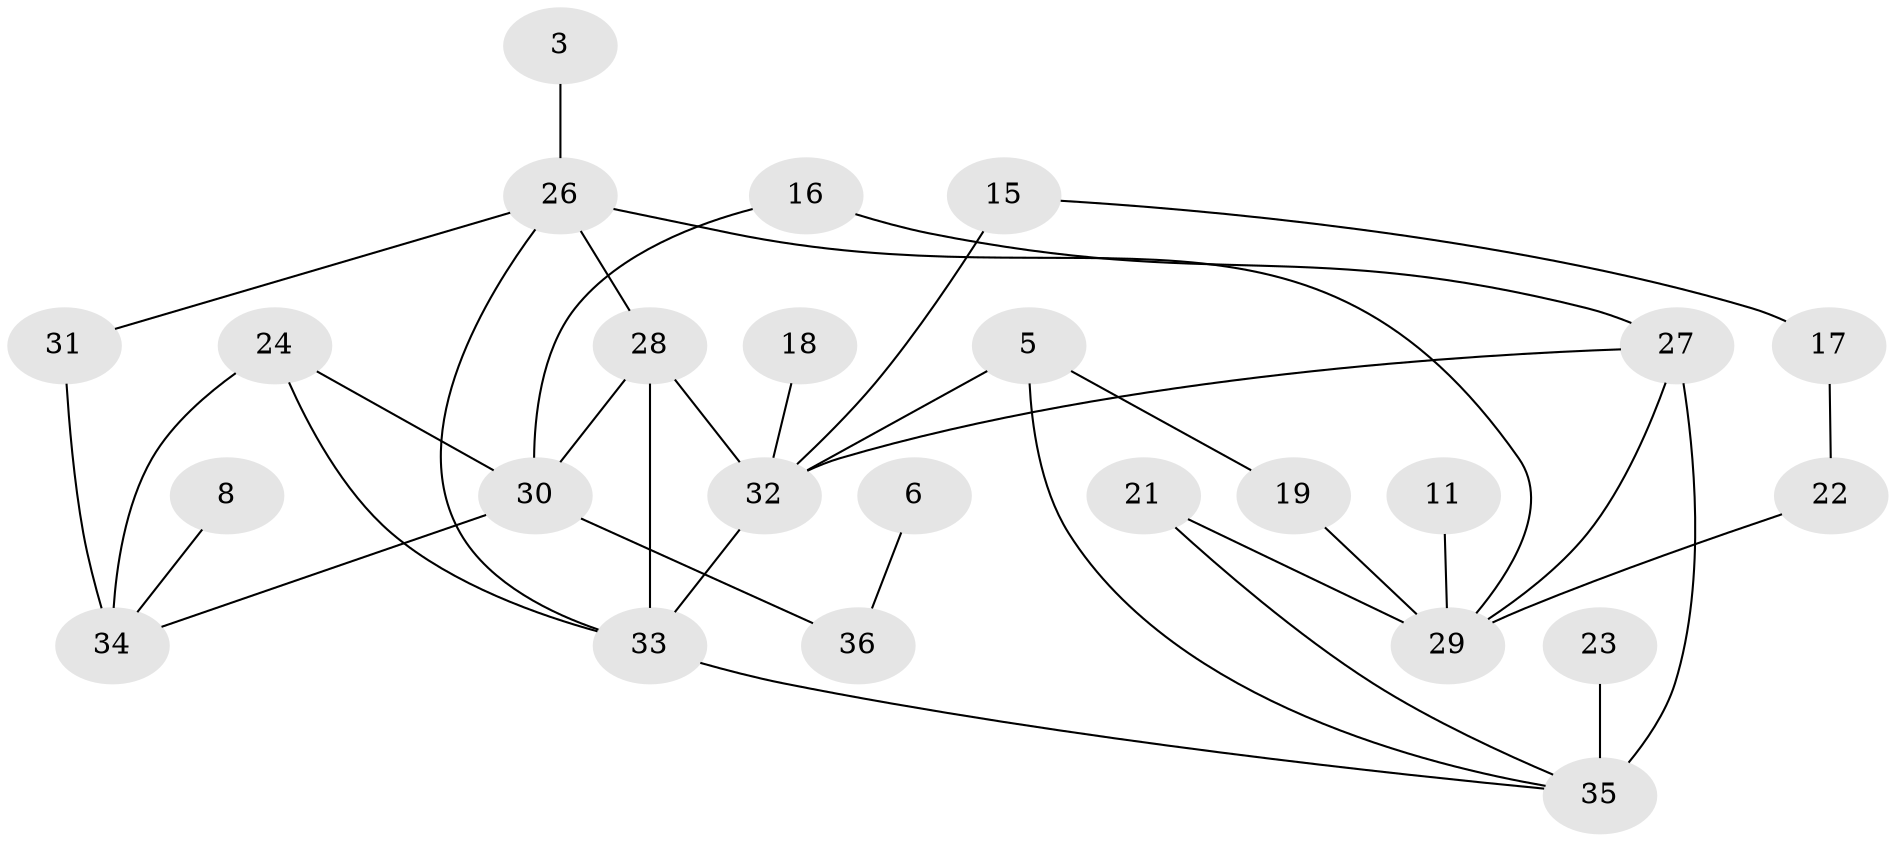 // original degree distribution, {3: 0.16666666666666666, 0: 0.1527777777777778, 4: 0.1388888888888889, 2: 0.3611111111111111, 1: 0.1527777777777778, 5: 0.013888888888888888, 6: 0.013888888888888888}
// Generated by graph-tools (version 1.1) at 2025/25/03/09/25 03:25:14]
// undirected, 25 vertices, 36 edges
graph export_dot {
graph [start="1"]
  node [color=gray90,style=filled];
  3;
  5;
  6;
  8;
  11;
  15;
  16;
  17;
  18;
  19;
  21;
  22;
  23;
  24;
  26;
  27;
  28;
  29;
  30;
  31;
  32;
  33;
  34;
  35;
  36;
  3 -- 26 [weight=1.0];
  5 -- 19 [weight=1.0];
  5 -- 32 [weight=1.0];
  5 -- 35 [weight=1.0];
  6 -- 36 [weight=1.0];
  8 -- 34 [weight=1.0];
  11 -- 29 [weight=1.0];
  15 -- 17 [weight=1.0];
  15 -- 32 [weight=1.0];
  16 -- 27 [weight=1.0];
  16 -- 30 [weight=1.0];
  17 -- 22 [weight=1.0];
  18 -- 32 [weight=1.0];
  19 -- 29 [weight=1.0];
  21 -- 29 [weight=1.0];
  21 -- 35 [weight=1.0];
  22 -- 29 [weight=1.0];
  23 -- 35 [weight=1.0];
  24 -- 30 [weight=1.0];
  24 -- 33 [weight=1.0];
  24 -- 34 [weight=2.0];
  26 -- 28 [weight=1.0];
  26 -- 29 [weight=1.0];
  26 -- 31 [weight=1.0];
  26 -- 33 [weight=1.0];
  27 -- 29 [weight=1.0];
  27 -- 32 [weight=1.0];
  27 -- 35 [weight=3.0];
  28 -- 30 [weight=1.0];
  28 -- 32 [weight=1.0];
  28 -- 33 [weight=1.0];
  30 -- 34 [weight=1.0];
  30 -- 36 [weight=1.0];
  31 -- 34 [weight=1.0];
  32 -- 33 [weight=1.0];
  33 -- 35 [weight=1.0];
}

